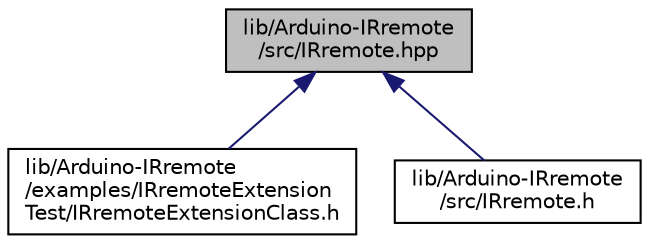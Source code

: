 digraph "lib/Arduino-IRremote/src/IRremote.hpp"
{
 // LATEX_PDF_SIZE
  edge [fontname="Helvetica",fontsize="10",labelfontname="Helvetica",labelfontsize="10"];
  node [fontname="Helvetica",fontsize="10",shape=record];
  Node1 [label="lib/Arduino-IRremote\l/src/IRremote.hpp",height=0.2,width=0.4,color="black", fillcolor="grey75", style="filled", fontcolor="black",tooltip="Public API to the library."];
  Node1 -> Node2 [dir="back",color="midnightblue",fontsize="10",style="solid"];
  Node2 [label="lib/Arduino-IRremote\l/examples/IRremoteExtension\lTest/IRremoteExtensionClass.h",height=0.2,width=0.4,color="black", fillcolor="white", style="filled",URL="$IRremoteExtensionClass_8h_source.html",tooltip=" "];
  Node1 -> Node3 [dir="back",color="midnightblue",fontsize="10",style="solid"];
  Node3 [label="lib/Arduino-IRremote\l/src/IRremote.h",height=0.2,width=0.4,color="black", fillcolor="white", style="filled",URL="$IRremote_8h.html",tooltip="Stub for backward compatibility."];
}
